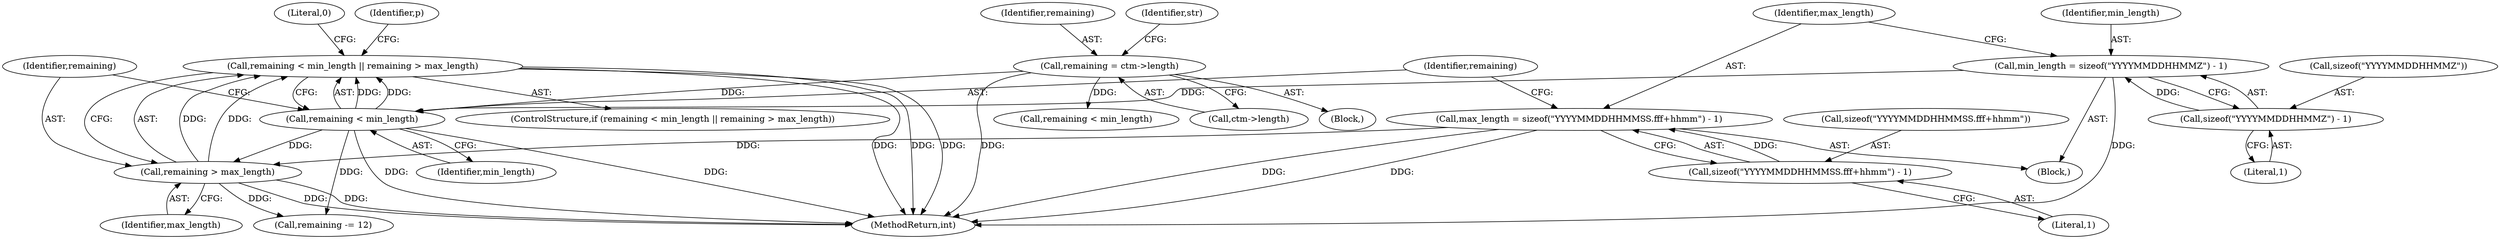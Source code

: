 digraph "0_openssl_f48b83b4fb7d6689584cf25f61ca63a4891f5b11@API" {
"1000199" [label="(Call,remaining < min_length || remaining > max_length)"];
"1000200" [label="(Call,remaining < min_length)"];
"1000126" [label="(Call,remaining = ctm->length)"];
"1000185" [label="(Call,min_length = sizeof(\"YYYYMMDDHHMMZ\") - 1)"];
"1000187" [label="(Call,sizeof(\"YYYYMMDDHHMMZ\") - 1)"];
"1000203" [label="(Call,remaining > max_length)"];
"1000192" [label="(Call,max_length = sizeof(\"YYYYMMDDHHMMSS.fff+hhmm\") - 1)"];
"1000194" [label="(Call,sizeof(\"YYYYMMDDHHMMSS.fff+hhmm\") - 1)"];
"1000201" [label="(Identifier,remaining)"];
"1000186" [label="(Identifier,min_length)"];
"1000113" [label="(Block,)"];
"1000193" [label="(Identifier,max_length)"];
"1000204" [label="(Identifier,remaining)"];
"1000161" [label="(Call,remaining < min_length)"];
"1000132" [label="(Identifier,str)"];
"1000199" [label="(Call,remaining < min_length || remaining > max_length)"];
"1000127" [label="(Identifier,remaining)"];
"1000188" [label="(Call,sizeof(\"YYYYMMDDHHMMZ\"))"];
"1000209" [label="(Identifier,p)"];
"1000187" [label="(Call,sizeof(\"YYYYMMDDHHMMZ\") - 1)"];
"1000198" [label="(ControlStructure,if (remaining < min_length || remaining > max_length))"];
"1000200" [label="(Call,remaining < min_length)"];
"1000195" [label="(Call,sizeof(\"YYYYMMDDHHMMSS.fff+hhmm\"))"];
"1000207" [label="(Literal,0)"];
"1000185" [label="(Call,min_length = sizeof(\"YYYYMMDDHHMMZ\") - 1)"];
"1000203" [label="(Call,remaining > max_length)"];
"1000194" [label="(Call,sizeof(\"YYYYMMDDHHMMSS.fff+hhmm\") - 1)"];
"1000192" [label="(Call,max_length = sizeof(\"YYYYMMDDHHMMSS.fff+hhmm\") - 1)"];
"1000205" [label="(Identifier,max_length)"];
"1000197" [label="(Literal,1)"];
"1000202" [label="(Identifier,min_length)"];
"1000218" [label="(Call,remaining -= 12)"];
"1000190" [label="(Literal,1)"];
"1000183" [label="(Block,)"];
"1000126" [label="(Call,remaining = ctm->length)"];
"1000570" [label="(MethodReturn,int)"];
"1000128" [label="(Call,ctm->length)"];
"1000199" -> "1000198"  [label="AST: "];
"1000199" -> "1000200"  [label="CFG: "];
"1000199" -> "1000203"  [label="CFG: "];
"1000200" -> "1000199"  [label="AST: "];
"1000203" -> "1000199"  [label="AST: "];
"1000207" -> "1000199"  [label="CFG: "];
"1000209" -> "1000199"  [label="CFG: "];
"1000199" -> "1000570"  [label="DDG: "];
"1000199" -> "1000570"  [label="DDG: "];
"1000199" -> "1000570"  [label="DDG: "];
"1000200" -> "1000199"  [label="DDG: "];
"1000200" -> "1000199"  [label="DDG: "];
"1000203" -> "1000199"  [label="DDG: "];
"1000203" -> "1000199"  [label="DDG: "];
"1000200" -> "1000202"  [label="CFG: "];
"1000201" -> "1000200"  [label="AST: "];
"1000202" -> "1000200"  [label="AST: "];
"1000204" -> "1000200"  [label="CFG: "];
"1000200" -> "1000570"  [label="DDG: "];
"1000200" -> "1000570"  [label="DDG: "];
"1000126" -> "1000200"  [label="DDG: "];
"1000185" -> "1000200"  [label="DDG: "];
"1000200" -> "1000203"  [label="DDG: "];
"1000200" -> "1000218"  [label="DDG: "];
"1000126" -> "1000113"  [label="AST: "];
"1000126" -> "1000128"  [label="CFG: "];
"1000127" -> "1000126"  [label="AST: "];
"1000128" -> "1000126"  [label="AST: "];
"1000132" -> "1000126"  [label="CFG: "];
"1000126" -> "1000570"  [label="DDG: "];
"1000126" -> "1000161"  [label="DDG: "];
"1000185" -> "1000183"  [label="AST: "];
"1000185" -> "1000187"  [label="CFG: "];
"1000186" -> "1000185"  [label="AST: "];
"1000187" -> "1000185"  [label="AST: "];
"1000193" -> "1000185"  [label="CFG: "];
"1000185" -> "1000570"  [label="DDG: "];
"1000187" -> "1000185"  [label="DDG: "];
"1000187" -> "1000190"  [label="CFG: "];
"1000188" -> "1000187"  [label="AST: "];
"1000190" -> "1000187"  [label="AST: "];
"1000203" -> "1000205"  [label="CFG: "];
"1000204" -> "1000203"  [label="AST: "];
"1000205" -> "1000203"  [label="AST: "];
"1000203" -> "1000570"  [label="DDG: "];
"1000203" -> "1000570"  [label="DDG: "];
"1000192" -> "1000203"  [label="DDG: "];
"1000203" -> "1000218"  [label="DDG: "];
"1000192" -> "1000183"  [label="AST: "];
"1000192" -> "1000194"  [label="CFG: "];
"1000193" -> "1000192"  [label="AST: "];
"1000194" -> "1000192"  [label="AST: "];
"1000201" -> "1000192"  [label="CFG: "];
"1000192" -> "1000570"  [label="DDG: "];
"1000192" -> "1000570"  [label="DDG: "];
"1000194" -> "1000192"  [label="DDG: "];
"1000194" -> "1000197"  [label="CFG: "];
"1000195" -> "1000194"  [label="AST: "];
"1000197" -> "1000194"  [label="AST: "];
}
